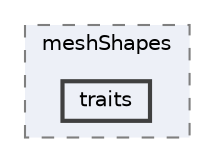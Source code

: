 digraph "src/OpenFOAM/meshes/meshShapes/traits"
{
 // LATEX_PDF_SIZE
  bgcolor="transparent";
  edge [fontname=Helvetica,fontsize=10,labelfontname=Helvetica,labelfontsize=10];
  node [fontname=Helvetica,fontsize=10,shape=box,height=0.2,width=0.4];
  compound=true
  subgraph clusterdir_b8e2732bc99f8fb2a379dad81aa6030e {
    graph [ bgcolor="#edf0f7", pencolor="grey50", label="meshShapes", fontname=Helvetica,fontsize=10 style="filled,dashed", URL="dir_b8e2732bc99f8fb2a379dad81aa6030e.html",tooltip=""]
  dir_7ab79656cd0fd19186c35ebf8f7415aa [label="traits", fillcolor="#edf0f7", color="grey25", style="filled,bold", URL="dir_7ab79656cd0fd19186c35ebf8f7415aa.html",tooltip=""];
  }
}
